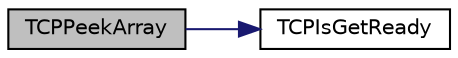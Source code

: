 digraph "TCPPeekArray"
{
  edge [fontname="Helvetica",fontsize="10",labelfontname="Helvetica",labelfontsize="10"];
  node [fontname="Helvetica",fontsize="10",shape=record];
  rankdir="LR";
  Node1 [label="TCPPeekArray",height=0.2,width=0.4,color="black", fillcolor="grey75", style="filled", fontcolor="black"];
  Node1 -> Node2 [color="midnightblue",fontsize="10",style="solid",fontname="Helvetica"];
  Node2 [label="TCPIsGetReady",height=0.2,width=0.4,color="black", fillcolor="white", style="filled",URL="$_t_c_p_8c.html#a9fbb66288f62395d4b85180958dc3f85"];
}
